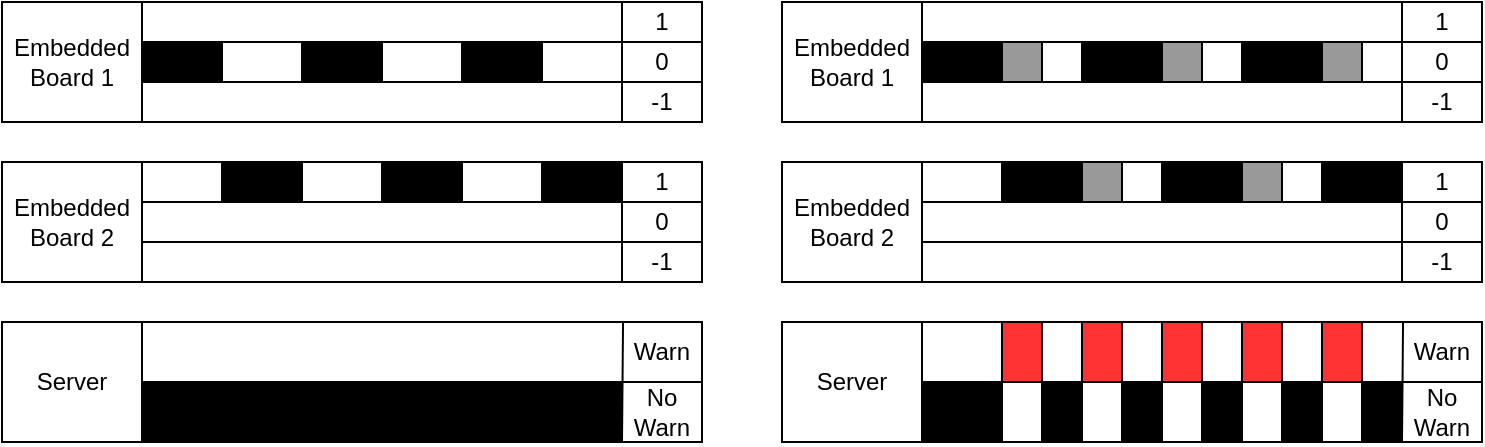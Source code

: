<mxfile version="12.9.8" type="device"><diagram id="0K-c6fH32wTvgET_hwSX" name="Page-1"><mxGraphModel dx="1065" dy="423" grid="1" gridSize="10" guides="1" tooltips="1" connect="1" arrows="1" fold="1" page="1" pageScale="1" pageWidth="827" pageHeight="1169" math="0" shadow="0"><root><mxCell id="0"/><mxCell id="1" parent="0"/><mxCell id="n6oMURSvpU5CbrIwp08G-16" value="" style="rounded=0;whiteSpace=wrap;html=1;" vertex="1" parent="1"><mxGeometry x="200" y="200" width="280" height="20" as="geometry"/></mxCell><mxCell id="n6oMURSvpU5CbrIwp08G-15" value="" style="rounded=0;whiteSpace=wrap;html=1;" vertex="1" parent="1"><mxGeometry x="200" y="180" width="280" height="20" as="geometry"/></mxCell><mxCell id="n6oMURSvpU5CbrIwp08G-17" value="" style="rounded=0;whiteSpace=wrap;html=1;" vertex="1" parent="1"><mxGeometry x="200" y="160" width="280" height="20" as="geometry"/></mxCell><mxCell id="n6oMURSvpU5CbrIwp08G-1" value="Embedded &lt;br&gt;Board 1" style="rounded=0;whiteSpace=wrap;html=1;" vertex="1" parent="1"><mxGeometry x="130" y="160" width="70" height="60" as="geometry"/></mxCell><mxCell id="n6oMURSvpU5CbrIwp08G-4" value="" style="endArrow=none;html=1;exitX=1;exitY=0.5;exitDx=0;exitDy=0;" edge="1" parent="1" source="n6oMURSvpU5CbrIwp08G-1"><mxGeometry width="50" height="50" relative="1" as="geometry"><mxPoint x="240" y="240" as="sourcePoint"/><mxPoint x="240" y="190" as="targetPoint"/></mxGeometry></mxCell><mxCell id="n6oMURSvpU5CbrIwp08G-5" value="" style="endArrow=none;html=1;exitX=1;exitY=0.5;exitDx=0;exitDy=0;" edge="1" parent="1"><mxGeometry width="50" height="50" relative="1" as="geometry"><mxPoint x="280" y="189.66" as="sourcePoint"/><mxPoint x="320" y="189.66" as="targetPoint"/></mxGeometry></mxCell><mxCell id="n6oMURSvpU5CbrIwp08G-6" value="" style="endArrow=none;html=1;exitX=1;exitY=0.5;exitDx=0;exitDy=0;" edge="1" parent="1"><mxGeometry width="50" height="50" relative="1" as="geometry"><mxPoint x="360" y="189.66" as="sourcePoint"/><mxPoint x="400" y="189.66" as="targetPoint"/></mxGeometry></mxCell><mxCell id="n6oMURSvpU5CbrIwp08G-9" value="-1" style="text;html=1;strokeColor=none;fillColor=none;align=center;verticalAlign=middle;whiteSpace=wrap;rounded=0;" vertex="1" parent="1"><mxGeometry x="440" y="200" width="40" height="20" as="geometry"/></mxCell><mxCell id="n6oMURSvpU5CbrIwp08G-10" value="0" style="text;html=1;strokeColor=none;fillColor=none;align=center;verticalAlign=middle;whiteSpace=wrap;rounded=0;" vertex="1" parent="1"><mxGeometry x="440" y="180" width="40" height="20" as="geometry"/></mxCell><mxCell id="n6oMURSvpU5CbrIwp08G-11" value="1" style="text;html=1;strokeColor=none;fillColor=none;align=center;verticalAlign=middle;whiteSpace=wrap;rounded=0;" vertex="1" parent="1"><mxGeometry x="440" y="160" width="40" height="20" as="geometry"/></mxCell><mxCell id="n6oMURSvpU5CbrIwp08G-18" value="" style="endArrow=none;html=1;entryX=0;entryY=0;entryDx=0;entryDy=0;exitX=0;exitY=1;exitDx=0;exitDy=0;" edge="1" parent="1" source="n6oMURSvpU5CbrIwp08G-9" target="n6oMURSvpU5CbrIwp08G-11"><mxGeometry width="50" height="50" relative="1" as="geometry"><mxPoint x="450" y="280" as="sourcePoint"/><mxPoint x="500" y="230" as="targetPoint"/></mxGeometry></mxCell><mxCell id="n6oMURSvpU5CbrIwp08G-19" value="" style="rounded=0;whiteSpace=wrap;html=1;fillColor=#000000;" vertex="1" parent="1"><mxGeometry x="200" y="180" width="40" height="20" as="geometry"/></mxCell><mxCell id="n6oMURSvpU5CbrIwp08G-20" value="" style="rounded=0;whiteSpace=wrap;html=1;fillColor=#000000;" vertex="1" parent="1"><mxGeometry x="280" y="180" width="40" height="20" as="geometry"/></mxCell><mxCell id="n6oMURSvpU5CbrIwp08G-21" value="" style="rounded=0;whiteSpace=wrap;html=1;fillColor=#000000;" vertex="1" parent="1"><mxGeometry x="360" y="180" width="40" height="20" as="geometry"/></mxCell><mxCell id="n6oMURSvpU5CbrIwp08G-22" value="" style="rounded=0;whiteSpace=wrap;html=1;" vertex="1" parent="1"><mxGeometry x="200" y="280" width="280" height="20" as="geometry"/></mxCell><mxCell id="n6oMURSvpU5CbrIwp08G-23" value="" style="rounded=0;whiteSpace=wrap;html=1;" vertex="1" parent="1"><mxGeometry x="200" y="260" width="280" height="20" as="geometry"/></mxCell><mxCell id="n6oMURSvpU5CbrIwp08G-24" value="" style="rounded=0;whiteSpace=wrap;html=1;" vertex="1" parent="1"><mxGeometry x="200" y="240" width="280" height="20" as="geometry"/></mxCell><mxCell id="n6oMURSvpU5CbrIwp08G-25" value="Embedded &lt;br&gt;Board 2" style="rounded=0;whiteSpace=wrap;html=1;" vertex="1" parent="1"><mxGeometry x="130" y="240" width="70" height="60" as="geometry"/></mxCell><mxCell id="n6oMURSvpU5CbrIwp08G-29" value="-1" style="text;html=1;strokeColor=none;fillColor=none;align=center;verticalAlign=middle;whiteSpace=wrap;rounded=0;" vertex="1" parent="1"><mxGeometry x="440" y="280" width="40" height="20" as="geometry"/></mxCell><mxCell id="n6oMURSvpU5CbrIwp08G-30" value="0" style="text;html=1;strokeColor=none;fillColor=none;align=center;verticalAlign=middle;whiteSpace=wrap;rounded=0;" vertex="1" parent="1"><mxGeometry x="440" y="260" width="40" height="20" as="geometry"/></mxCell><mxCell id="n6oMURSvpU5CbrIwp08G-31" value="1" style="text;html=1;strokeColor=none;fillColor=none;align=center;verticalAlign=middle;whiteSpace=wrap;rounded=0;" vertex="1" parent="1"><mxGeometry x="440" y="240" width="40" height="20" as="geometry"/></mxCell><mxCell id="n6oMURSvpU5CbrIwp08G-32" value="" style="endArrow=none;html=1;entryX=0;entryY=0;entryDx=0;entryDy=0;exitX=0;exitY=1;exitDx=0;exitDy=0;" edge="1" parent="1" source="n6oMURSvpU5CbrIwp08G-29" target="n6oMURSvpU5CbrIwp08G-31"><mxGeometry width="50" height="50" relative="1" as="geometry"><mxPoint x="450" y="360" as="sourcePoint"/><mxPoint x="500" y="310" as="targetPoint"/></mxGeometry></mxCell><mxCell id="n6oMURSvpU5CbrIwp08G-33" value="" style="rounded=0;whiteSpace=wrap;html=1;fillColor=#000000;" vertex="1" parent="1"><mxGeometry x="240" y="240" width="40" height="20" as="geometry"/></mxCell><mxCell id="n6oMURSvpU5CbrIwp08G-34" value="" style="rounded=0;whiteSpace=wrap;html=1;fillColor=#000000;" vertex="1" parent="1"><mxGeometry x="320" y="240" width="40" height="20" as="geometry"/></mxCell><mxCell id="n6oMURSvpU5CbrIwp08G-35" value="" style="rounded=0;whiteSpace=wrap;html=1;fillColor=#000000;" vertex="1" parent="1"><mxGeometry x="400" y="240" width="40" height="20" as="geometry"/></mxCell><mxCell id="n6oMURSvpU5CbrIwp08G-38" value="" style="rounded=0;whiteSpace=wrap;html=1;" vertex="1" parent="1"><mxGeometry x="200" y="350" width="280" height="30" as="geometry"/></mxCell><mxCell id="n6oMURSvpU5CbrIwp08G-39" value="" style="rounded=0;whiteSpace=wrap;html=1;" vertex="1" parent="1"><mxGeometry x="200" y="320" width="280" height="30" as="geometry"/></mxCell><mxCell id="n6oMURSvpU5CbrIwp08G-40" value="Server" style="rounded=0;whiteSpace=wrap;html=1;" vertex="1" parent="1"><mxGeometry x="130" y="320" width="70" height="60" as="geometry"/></mxCell><mxCell id="n6oMURSvpU5CbrIwp08G-42" value="No&lt;br&gt;Warn" style="text;html=1;strokeColor=none;fillColor=none;align=center;verticalAlign=middle;whiteSpace=wrap;rounded=0;" vertex="1" parent="1"><mxGeometry x="440" y="355" width="40" height="20" as="geometry"/></mxCell><mxCell id="n6oMURSvpU5CbrIwp08G-43" value="Warn" style="text;html=1;strokeColor=none;fillColor=none;align=center;verticalAlign=middle;whiteSpace=wrap;rounded=0;" vertex="1" parent="1"><mxGeometry x="440" y="325" width="40" height="20" as="geometry"/></mxCell><mxCell id="n6oMURSvpU5CbrIwp08G-44" value="" style="endArrow=none;html=1;entryX=0.859;entryY=0.008;entryDx=0;entryDy=0;exitX=0;exitY=1;exitDx=0;exitDy=0;entryPerimeter=0;" edge="1" parent="1" target="n6oMURSvpU5CbrIwp08G-39"><mxGeometry width="50" height="50" relative="1" as="geometry"><mxPoint x="440" y="380" as="sourcePoint"/><mxPoint x="500" y="390" as="targetPoint"/></mxGeometry></mxCell><mxCell id="n6oMURSvpU5CbrIwp08G-51" value="" style="rounded=0;whiteSpace=wrap;html=1;" vertex="1" parent="1"><mxGeometry x="590" y="200" width="280" height="20" as="geometry"/></mxCell><mxCell id="n6oMURSvpU5CbrIwp08G-52" value="" style="rounded=0;whiteSpace=wrap;html=1;" vertex="1" parent="1"><mxGeometry x="590" y="180" width="280" height="20" as="geometry"/></mxCell><mxCell id="n6oMURSvpU5CbrIwp08G-53" value="" style="rounded=0;whiteSpace=wrap;html=1;" vertex="1" parent="1"><mxGeometry x="590" y="160" width="280" height="20" as="geometry"/></mxCell><mxCell id="n6oMURSvpU5CbrIwp08G-55" value="" style="endArrow=none;html=1;exitX=1;exitY=0.5;exitDx=0;exitDy=0;" edge="1" parent="1"><mxGeometry width="50" height="50" relative="1" as="geometry"><mxPoint x="590" y="190" as="sourcePoint"/><mxPoint x="630" y="190" as="targetPoint"/></mxGeometry></mxCell><mxCell id="n6oMURSvpU5CbrIwp08G-56" value="" style="endArrow=none;html=1;exitX=1;exitY=0.5;exitDx=0;exitDy=0;" edge="1" parent="1"><mxGeometry width="50" height="50" relative="1" as="geometry"><mxPoint x="670" y="189.66" as="sourcePoint"/><mxPoint x="710" y="189.66" as="targetPoint"/></mxGeometry></mxCell><mxCell id="n6oMURSvpU5CbrIwp08G-57" value="" style="endArrow=none;html=1;exitX=1;exitY=0.5;exitDx=0;exitDy=0;" edge="1" parent="1"><mxGeometry width="50" height="50" relative="1" as="geometry"><mxPoint x="750" y="189.66" as="sourcePoint"/><mxPoint x="790" y="189.66" as="targetPoint"/></mxGeometry></mxCell><mxCell id="n6oMURSvpU5CbrIwp08G-58" value="-1" style="text;html=1;strokeColor=none;fillColor=none;align=center;verticalAlign=middle;whiteSpace=wrap;rounded=0;" vertex="1" parent="1"><mxGeometry x="830" y="200" width="40" height="20" as="geometry"/></mxCell><mxCell id="n6oMURSvpU5CbrIwp08G-59" value="0" style="text;html=1;strokeColor=none;fillColor=none;align=center;verticalAlign=middle;whiteSpace=wrap;rounded=0;" vertex="1" parent="1"><mxGeometry x="830" y="180" width="40" height="20" as="geometry"/></mxCell><mxCell id="n6oMURSvpU5CbrIwp08G-60" value="1" style="text;html=1;strokeColor=none;fillColor=none;align=center;verticalAlign=middle;whiteSpace=wrap;rounded=0;" vertex="1" parent="1"><mxGeometry x="830" y="160" width="40" height="20" as="geometry"/></mxCell><mxCell id="n6oMURSvpU5CbrIwp08G-61" value="" style="endArrow=none;html=1;entryX=0;entryY=0;entryDx=0;entryDy=0;exitX=0;exitY=1;exitDx=0;exitDy=0;" edge="1" parent="1" source="n6oMURSvpU5CbrIwp08G-58" target="n6oMURSvpU5CbrIwp08G-60"><mxGeometry width="50" height="50" relative="1" as="geometry"><mxPoint x="840" y="280" as="sourcePoint"/><mxPoint x="890" y="230" as="targetPoint"/></mxGeometry></mxCell><mxCell id="n6oMURSvpU5CbrIwp08G-62" value="" style="rounded=0;whiteSpace=wrap;html=1;fillColor=#000000;" vertex="1" parent="1"><mxGeometry x="590" y="180" width="40" height="20" as="geometry"/></mxCell><mxCell id="n6oMURSvpU5CbrIwp08G-63" value="" style="rounded=0;whiteSpace=wrap;html=1;fillColor=#000000;" vertex="1" parent="1"><mxGeometry x="670" y="180" width="40" height="20" as="geometry"/></mxCell><mxCell id="n6oMURSvpU5CbrIwp08G-64" value="" style="rounded=0;whiteSpace=wrap;html=1;fillColor=#000000;" vertex="1" parent="1"><mxGeometry x="750" y="180" width="40" height="20" as="geometry"/></mxCell><mxCell id="n6oMURSvpU5CbrIwp08G-65" value="" style="rounded=0;whiteSpace=wrap;html=1;" vertex="1" parent="1"><mxGeometry x="590" y="280" width="280" height="20" as="geometry"/></mxCell><mxCell id="n6oMURSvpU5CbrIwp08G-66" value="" style="rounded=0;whiteSpace=wrap;html=1;" vertex="1" parent="1"><mxGeometry x="590" y="260" width="280" height="20" as="geometry"/></mxCell><mxCell id="n6oMURSvpU5CbrIwp08G-67" value="" style="rounded=0;whiteSpace=wrap;html=1;" vertex="1" parent="1"><mxGeometry x="590" y="240" width="280" height="20" as="geometry"/></mxCell><mxCell id="n6oMURSvpU5CbrIwp08G-69" value="-1" style="text;html=1;strokeColor=none;fillColor=none;align=center;verticalAlign=middle;whiteSpace=wrap;rounded=0;" vertex="1" parent="1"><mxGeometry x="830" y="280" width="40" height="20" as="geometry"/></mxCell><mxCell id="n6oMURSvpU5CbrIwp08G-70" value="0" style="text;html=1;strokeColor=none;fillColor=none;align=center;verticalAlign=middle;whiteSpace=wrap;rounded=0;" vertex="1" parent="1"><mxGeometry x="830" y="260" width="40" height="20" as="geometry"/></mxCell><mxCell id="n6oMURSvpU5CbrIwp08G-71" value="1" style="text;html=1;strokeColor=none;fillColor=none;align=center;verticalAlign=middle;whiteSpace=wrap;rounded=0;" vertex="1" parent="1"><mxGeometry x="830" y="240" width="40" height="20" as="geometry"/></mxCell><mxCell id="n6oMURSvpU5CbrIwp08G-72" value="" style="endArrow=none;html=1;entryX=0;entryY=0;entryDx=0;entryDy=0;exitX=0;exitY=1;exitDx=0;exitDy=0;" edge="1" parent="1" source="n6oMURSvpU5CbrIwp08G-69" target="n6oMURSvpU5CbrIwp08G-71"><mxGeometry width="50" height="50" relative="1" as="geometry"><mxPoint x="840" y="360" as="sourcePoint"/><mxPoint x="890" y="310" as="targetPoint"/></mxGeometry></mxCell><mxCell id="n6oMURSvpU5CbrIwp08G-73" value="" style="rounded=0;whiteSpace=wrap;html=1;fillColor=#000000;" vertex="1" parent="1"><mxGeometry x="630" y="240" width="40" height="20" as="geometry"/></mxCell><mxCell id="n6oMURSvpU5CbrIwp08G-74" value="" style="rounded=0;whiteSpace=wrap;html=1;fillColor=#000000;" vertex="1" parent="1"><mxGeometry x="710" y="240" width="40" height="20" as="geometry"/></mxCell><mxCell id="n6oMURSvpU5CbrIwp08G-75" value="" style="rounded=0;whiteSpace=wrap;html=1;fillColor=#000000;" vertex="1" parent="1"><mxGeometry x="790" y="240" width="40" height="20" as="geometry"/></mxCell><mxCell id="n6oMURSvpU5CbrIwp08G-76" value="" style="rounded=0;whiteSpace=wrap;html=1;" vertex="1" parent="1"><mxGeometry x="590" y="350" width="280" height="30" as="geometry"/></mxCell><mxCell id="n6oMURSvpU5CbrIwp08G-77" value="" style="rounded=0;whiteSpace=wrap;html=1;" vertex="1" parent="1"><mxGeometry x="590" y="320" width="280" height="30" as="geometry"/></mxCell><mxCell id="n6oMURSvpU5CbrIwp08G-78" value="Server" style="rounded=0;whiteSpace=wrap;html=1;" vertex="1" parent="1"><mxGeometry x="520" y="320" width="70" height="60" as="geometry"/></mxCell><mxCell id="n6oMURSvpU5CbrIwp08G-79" value="No&lt;br&gt;Warn" style="text;html=1;strokeColor=none;fillColor=none;align=center;verticalAlign=middle;whiteSpace=wrap;rounded=0;" vertex="1" parent="1"><mxGeometry x="830" y="355" width="40" height="20" as="geometry"/></mxCell><mxCell id="n6oMURSvpU5CbrIwp08G-80" value="Warn" style="text;html=1;strokeColor=none;fillColor=none;align=center;verticalAlign=middle;whiteSpace=wrap;rounded=0;" vertex="1" parent="1"><mxGeometry x="830" y="325" width="40" height="20" as="geometry"/></mxCell><mxCell id="n6oMURSvpU5CbrIwp08G-81" value="" style="endArrow=none;html=1;entryX=0.859;entryY=0.008;entryDx=0;entryDy=0;exitX=0;exitY=1;exitDx=0;exitDy=0;entryPerimeter=0;" edge="1" parent="1" target="n6oMURSvpU5CbrIwp08G-77"><mxGeometry width="50" height="50" relative="1" as="geometry"><mxPoint x="830" y="380" as="sourcePoint"/><mxPoint x="890" y="390" as="targetPoint"/></mxGeometry></mxCell><mxCell id="n6oMURSvpU5CbrIwp08G-82" value="" style="rounded=0;whiteSpace=wrap;html=1;fillColor=#000000;" vertex="1" parent="1"><mxGeometry x="590" y="350" width="40" height="30" as="geometry"/></mxCell><mxCell id="n6oMURSvpU5CbrIwp08G-83" value="" style="rounded=0;whiteSpace=wrap;html=1;fillColor=#999999;" vertex="1" parent="1"><mxGeometry x="630" y="180" width="20" height="20" as="geometry"/></mxCell><mxCell id="n6oMURSvpU5CbrIwp08G-84" value="" style="rounded=0;whiteSpace=wrap;html=1;fillColor=#999999;" vertex="1" parent="1"><mxGeometry x="710" y="180" width="20" height="20" as="geometry"/></mxCell><mxCell id="n6oMURSvpU5CbrIwp08G-85" value="" style="rounded=0;whiteSpace=wrap;html=1;fillColor=#999999;" vertex="1" parent="1"><mxGeometry x="790" y="180" width="20" height="20" as="geometry"/></mxCell><mxCell id="n6oMURSvpU5CbrIwp08G-86" value="" style="rounded=0;whiteSpace=wrap;html=1;fillColor=#999999;" vertex="1" parent="1"><mxGeometry x="670" y="240" width="20" height="20" as="geometry"/></mxCell><mxCell id="n6oMURSvpU5CbrIwp08G-87" value="" style="rounded=0;whiteSpace=wrap;html=1;fillColor=#999999;" vertex="1" parent="1"><mxGeometry x="750" y="240" width="20" height="20" as="geometry"/></mxCell><mxCell id="n6oMURSvpU5CbrIwp08G-88" value="" style="rounded=0;whiteSpace=wrap;html=1;fillColor=#000000;" vertex="1" parent="1"><mxGeometry x="200" y="350" width="240" height="30" as="geometry"/></mxCell><mxCell id="n6oMURSvpU5CbrIwp08G-89" value="" style="rounded=0;whiteSpace=wrap;html=1;fillColor=#FF3333;" vertex="1" parent="1"><mxGeometry x="630" y="320" width="20" height="30" as="geometry"/></mxCell><mxCell id="n6oMURSvpU5CbrIwp08G-90" value="" style="rounded=0;whiteSpace=wrap;html=1;fillColor=#000000;" vertex="1" parent="1"><mxGeometry x="650" y="350" width="20" height="30" as="geometry"/></mxCell><mxCell id="n6oMURSvpU5CbrIwp08G-91" value="" style="rounded=0;whiteSpace=wrap;html=1;fillColor=#FF3333;" vertex="1" parent="1"><mxGeometry x="670" y="320" width="20" height="30" as="geometry"/></mxCell><mxCell id="n6oMURSvpU5CbrIwp08G-92" value="" style="rounded=0;whiteSpace=wrap;html=1;fillColor=#000000;" vertex="1" parent="1"><mxGeometry x="690" y="350" width="20" height="30" as="geometry"/></mxCell><mxCell id="n6oMURSvpU5CbrIwp08G-93" value="" style="rounded=0;whiteSpace=wrap;html=1;fillColor=#FF3333;" vertex="1" parent="1"><mxGeometry x="710" y="320" width="20" height="30" as="geometry"/></mxCell><mxCell id="n6oMURSvpU5CbrIwp08G-94" value="" style="rounded=0;whiteSpace=wrap;html=1;fillColor=#000000;" vertex="1" parent="1"><mxGeometry x="730" y="350" width="20" height="30" as="geometry"/></mxCell><mxCell id="n6oMURSvpU5CbrIwp08G-95" value="" style="rounded=0;whiteSpace=wrap;html=1;fillColor=#FF3333;" vertex="1" parent="1"><mxGeometry x="750" y="320" width="20" height="30" as="geometry"/></mxCell><mxCell id="n6oMURSvpU5CbrIwp08G-96" value="" style="rounded=0;whiteSpace=wrap;html=1;fillColor=#000000;" vertex="1" parent="1"><mxGeometry x="770" y="350" width="20" height="30" as="geometry"/></mxCell><mxCell id="n6oMURSvpU5CbrIwp08G-97" value="" style="rounded=0;whiteSpace=wrap;html=1;fillColor=#FF3333;" vertex="1" parent="1"><mxGeometry x="790" y="320" width="20" height="30" as="geometry"/></mxCell><mxCell id="n6oMURSvpU5CbrIwp08G-98" value="" style="rounded=0;whiteSpace=wrap;html=1;fillColor=#000000;" vertex="1" parent="1"><mxGeometry x="810" y="350" width="20" height="30" as="geometry"/></mxCell><mxCell id="n6oMURSvpU5CbrIwp08G-99" value="Embedded &lt;br&gt;Board 2" style="rounded=0;whiteSpace=wrap;html=1;" vertex="1" parent="1"><mxGeometry x="520" y="240" width="70" height="60" as="geometry"/></mxCell><mxCell id="n6oMURSvpU5CbrIwp08G-102" value="Embedded &lt;br&gt;Board 1" style="rounded=0;whiteSpace=wrap;html=1;" vertex="1" parent="1"><mxGeometry x="520" y="160" width="70" height="60" as="geometry"/></mxCell></root></mxGraphModel></diagram></mxfile>